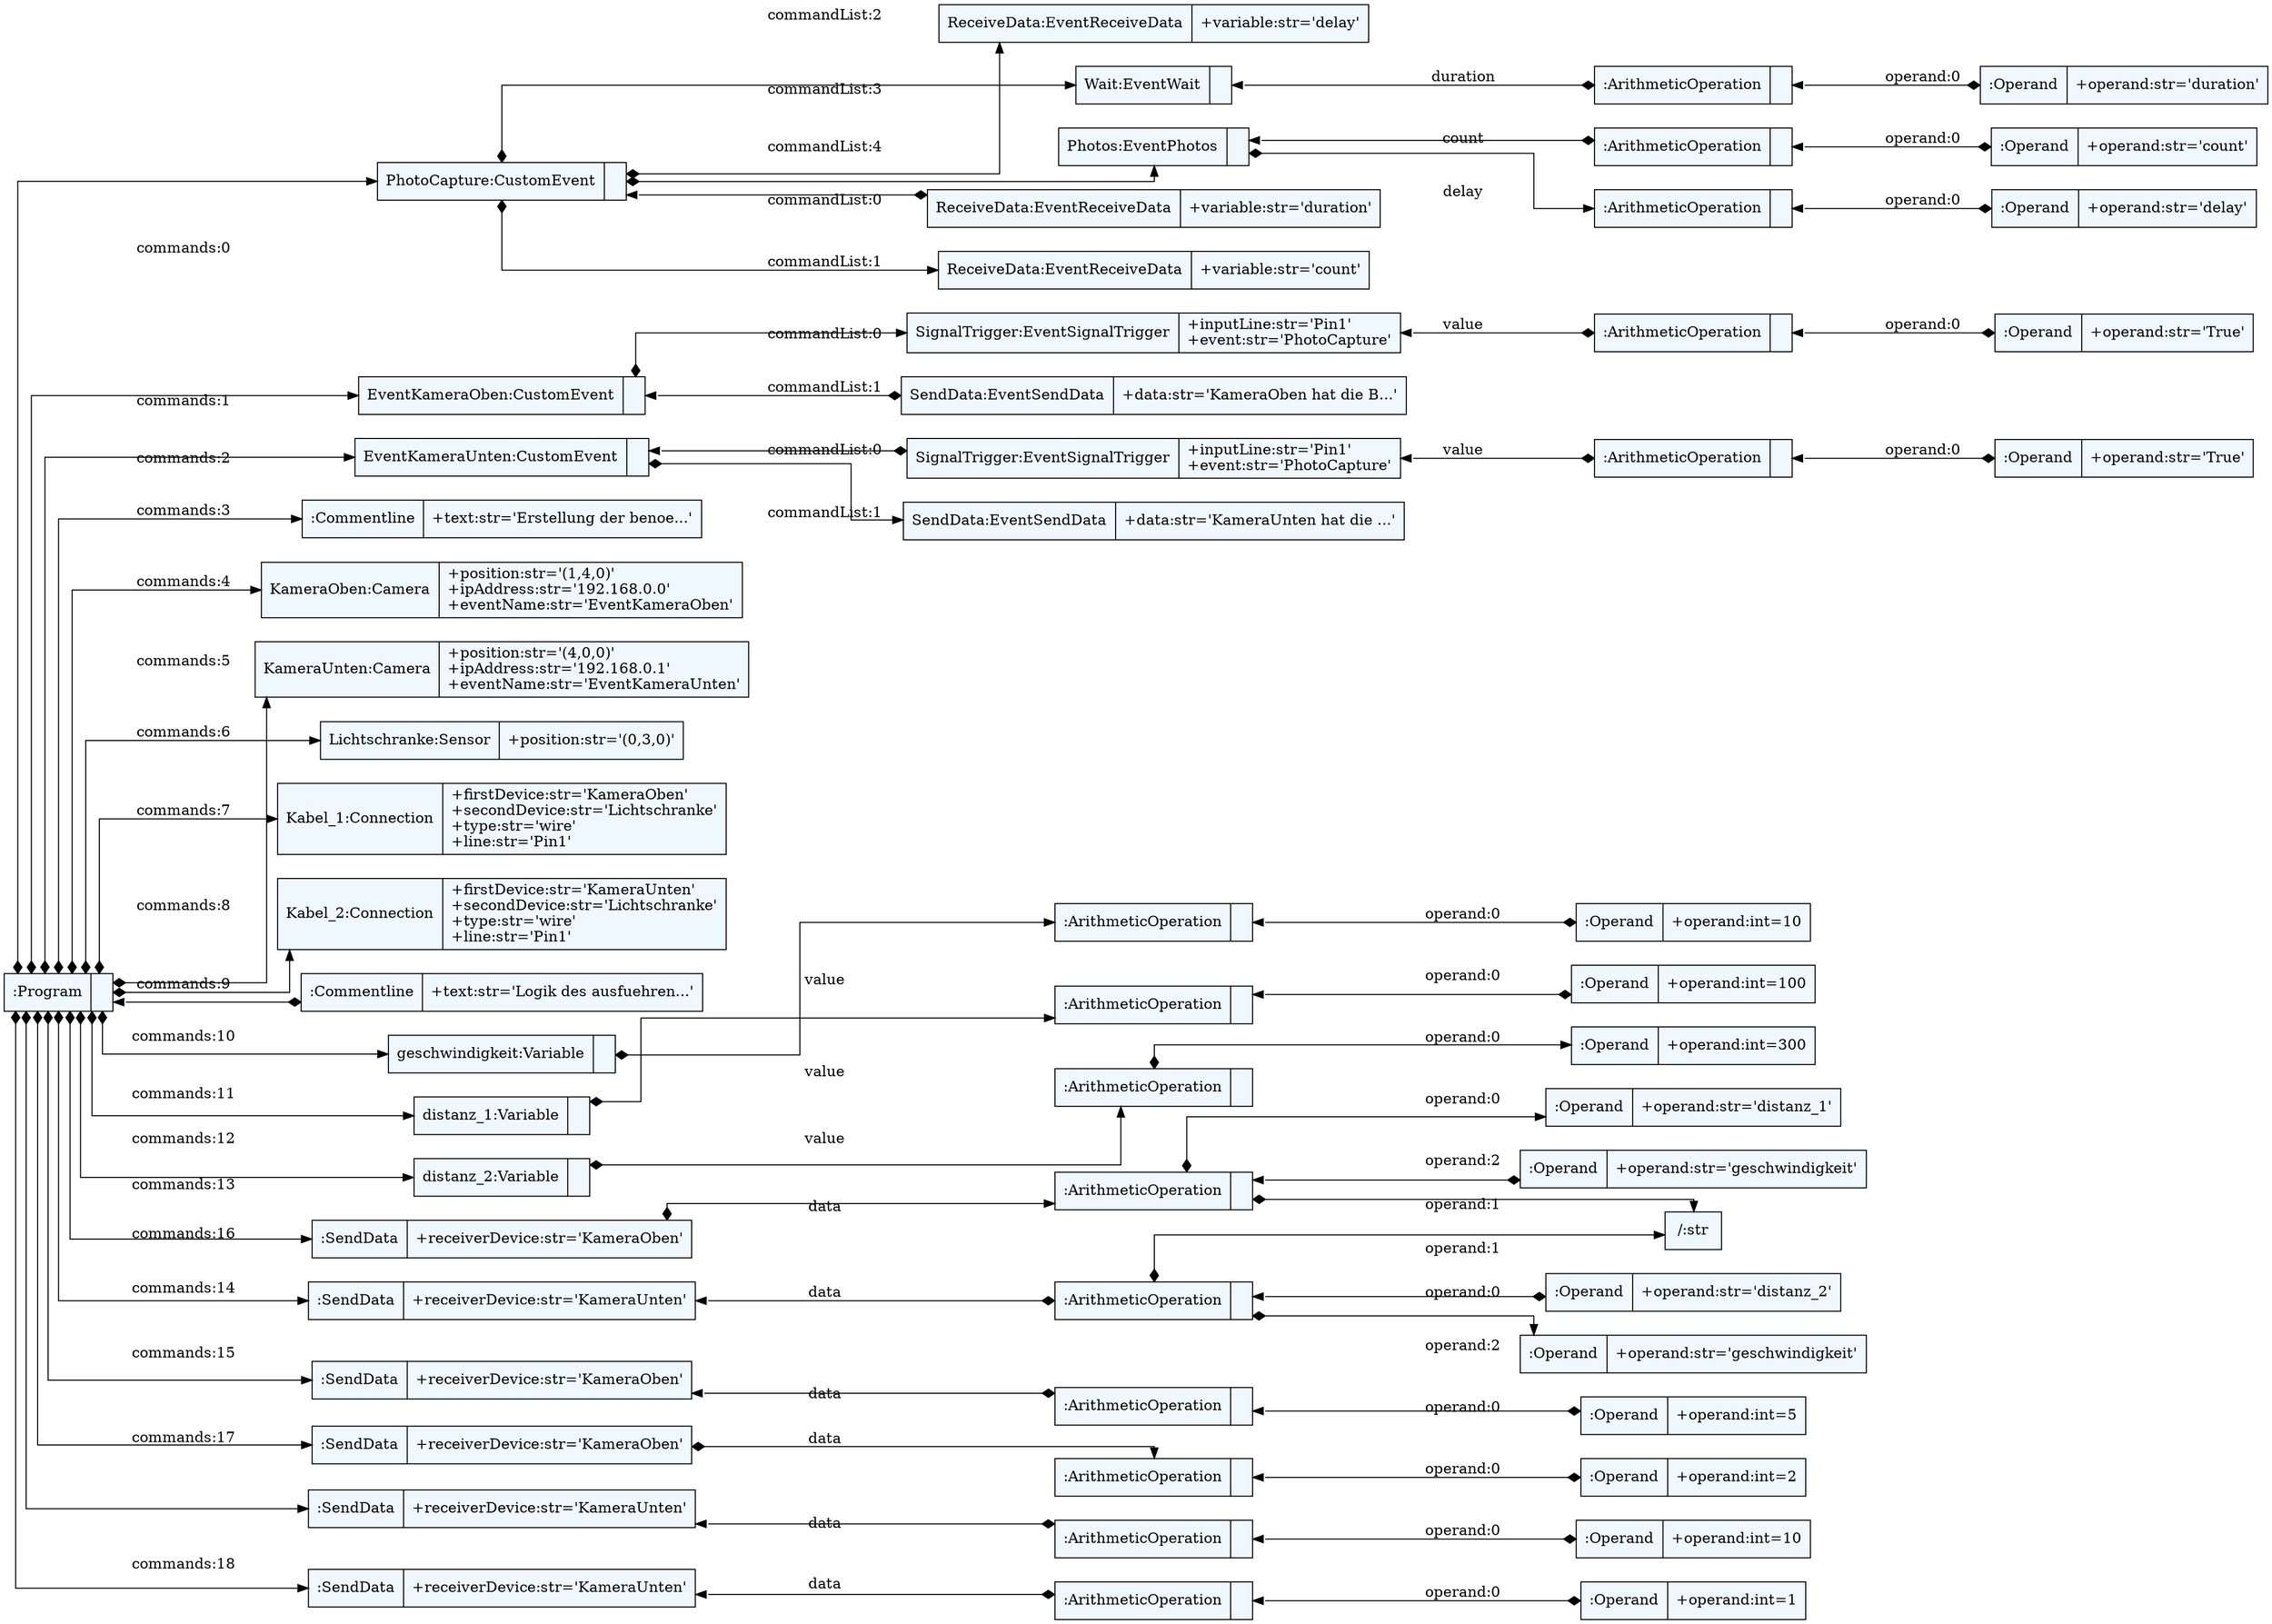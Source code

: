 
    digraph textX {
    fontname = "Bitstream Vera Sans"
    fontsize = 8
    graph [splines=ortho, nodesep=1,  rankdir=LR]
    node[
        shape=record,
        style=filled,
        fillcolor=aliceblue
    ]
    nodesep = 0.3
    edge[dir=black,arrowtail=empty]


2710234311152 -> 2710234312592 [label="commands:0" arrowtail=diamond dir=both]
2710234312592 -> 2710234304768 [label="commandList:0" arrowtail=diamond dir=both]
2710234304768[label="{ReceiveData:EventReceiveData|+variable:str='duration'\l}"]
2710234312592 -> 2710234312160 [label="commandList:1" arrowtail=diamond dir=both]
2710234312160[label="{ReceiveData:EventReceiveData|+variable:str='count'\l}"]
2710234312592 -> 2710234311968 [label="commandList:2" arrowtail=diamond dir=both]
2710234311968[label="{ReceiveData:EventReceiveData|+variable:str='delay'\l}"]
2710234312592 -> 2710234311920 [label="commandList:3" arrowtail=diamond dir=both]
2710234311920 -> 2710234312256 [label="duration" arrowtail=diamond dir=both]
2710234312256 -> 2710234304816 [label="operand:0" arrowtail=diamond dir=both]
2710234304816[label="{:Operand|+operand:str='duration'\l}"]
2710234312256[label="{:ArithmeticOperation|}"]
2710234311920[label="{Wait:EventWait|}"]
2710234312592 -> 2710234302416 [label="commandList:4" arrowtail=diamond dir=both]
2710234302416 -> 2710234304576 [label="count" arrowtail=diamond dir=both]
2710234304576 -> 2710234305440 [label="operand:0" arrowtail=diamond dir=both]
2710234305440[label="{:Operand|+operand:str='count'\l}"]
2710234304576[label="{:ArithmeticOperation|}"]
2710234302416 -> 2710234312496 [label="delay" arrowtail=diamond dir=both]
2710234312496 -> 2710234313600 [label="operand:0" arrowtail=diamond dir=both]
2710234313600[label="{:Operand|+operand:str='delay'\l}"]
2710234312496[label="{:ArithmeticOperation|}"]
2710234302416[label="{Photos:EventPhotos|}"]
2710234312592[label="{PhotoCapture:CustomEvent|}"]
2710234311152 -> 2710234302128 [label="commands:1" arrowtail=diamond dir=both]
2710234302128 -> 2710234314656 [label="commandList:0" arrowtail=diamond dir=both]
2710234314656 -> 2710234305104 [label="value" arrowtail=diamond dir=both]
2710234305104 -> 2710234306592 [label="operand:0" arrowtail=diamond dir=both]
2710234306592[label="{:Operand|+operand:str='True'\l}"]
2710234305104[label="{:ArithmeticOperation|}"]
2710234314656[label="{SignalTrigger:EventSignalTrigger|+inputLine:str='Pin1'\l+event:str='PhotoCapture'\l}"]
2710234302128 -> 2710234311824 [label="commandList:1" arrowtail=diamond dir=both]
2710234311824[label="{SendData:EventSendData|+data:str='KameraOben hat die B...'\l}"]
2710234302128[label="{EventKameraOben:CustomEvent|}"]
2710234311152 -> 2710202388640 [label="commands:2" arrowtail=diamond dir=both]
2710202388640 -> 2710234314272 [label="commandList:0" arrowtail=diamond dir=both]
2710234314272 -> 2710234306880 [label="value" arrowtail=diamond dir=both]
2710234306880 -> 2710234316336 [label="operand:0" arrowtail=diamond dir=both]
2710234316336[label="{:Operand|+operand:str='True'\l}"]
2710234306880[label="{:ArithmeticOperation|}"]
2710234314272[label="{SignalTrigger:EventSignalTrigger|+inputLine:str='Pin1'\l+event:str='PhotoCapture'\l}"]
2710202388640 -> 2710234305392 [label="commandList:1" arrowtail=diamond dir=both]
2710234305392[label="{SendData:EventSendData|+data:str='KameraUnten hat die ...'\l}"]
2710202388640[label="{EventKameraUnten:CustomEvent|}"]
2710234311152 -> 2710234312064 [label="commands:3" arrowtail=diamond dir=both]
2710234312064[label="{:Commentline|+text:str='Erstellung der benoe...'\l}"]
2710234311152 -> 2710234302752 [label="commands:4" arrowtail=diamond dir=both]
2710234302752[label="{KameraOben:Camera|+position:str='(1,4,0)'\l+ipAddress:str='192.168.0.0'\l+eventName:str='EventKameraOben'\l}"]
2710234311152 -> 2710234314368 [label="commands:5" arrowtail=diamond dir=both]
2710234314368[label="{KameraUnten:Camera|+position:str='(4,0,0)'\l+ipAddress:str='192.168.0.1'\l+eventName:str='EventKameraUnten'\l}"]
2710234311152 -> 2710234307792 [label="commands:6" arrowtail=diamond dir=both]
2710234307792[label="{Lichtschranke:Sensor|+position:str='(0,3,0)'\l}"]
2710234311152 -> 2710234307984 [label="commands:7" arrowtail=diamond dir=both]
2710234307984[label="{Kabel_1:Connection|+firstDevice:str='KameraOben'\l+secondDevice:str='Lichtschranke'\l+type:str='wire'\l+line:str='Pin1'\l}"]
2710234311152 -> 2710234308992 [label="commands:8" arrowtail=diamond dir=both]
2710234308992[label="{Kabel_2:Connection|+firstDevice:str='KameraUnten'\l+secondDevice:str='Lichtschranke'\l+type:str='wire'\l+line:str='Pin1'\l}"]
2710234311152 -> 2710234312448 [label="commands:9" arrowtail=diamond dir=both]
2710234312448[label="{:Commentline|+text:str='Logik des ausfuehren...'\l}"]
2710234311152 -> 2710234313984 [label="commands:10" arrowtail=diamond dir=both]
2710234313984 -> 2710234315328 [label="value" arrowtail=diamond dir=both]
2710234315328 -> 2710233593520 [label="operand:0" arrowtail=diamond dir=both]
2710233593520[label="{:Operand|+operand:int=10\l}"]
2710234315328[label="{:ArithmeticOperation|}"]
2710234313984[label="{geschwindigkeit:Variable|}"]
2710234311152 -> 2710234316672 [label="commands:11" arrowtail=diamond dir=both]
2710234316672 -> 2710233594864 [label="value" arrowtail=diamond dir=both]
2710233594864 -> 2710234402400 [label="operand:0" arrowtail=diamond dir=both]
2710234402400[label="{:Operand|+operand:int=100\l}"]
2710233594864[label="{:ArithmeticOperation|}"]
2710234316672[label="{distanz_1:Variable|}"]
2710234311152 -> 2710234310672 [label="commands:12" arrowtail=diamond dir=both]
2710234310672 -> 2710234413056 [label="value" arrowtail=diamond dir=both]
2710234413056 -> 2710234412672 [label="operand:0" arrowtail=diamond dir=both]
2710234412672[label="{:Operand|+operand:int=300\l}"]
2710234413056[label="{:ArithmeticOperation|}"]
2710234310672[label="{distanz_2:Variable|}"]
2710234311152 -> 2710234411232 [label="commands:13" arrowtail=diamond dir=both]
2710234411232 -> 2710234411184 [label="data" arrowtail=diamond dir=both]
2710234411184 -> 2710234412288 [label="operand:0" arrowtail=diamond dir=both]
2710234412288[label="{:Operand|+operand:str='distanz_1'\l}"]
2710234411184 -> "/:str" [label="operand:1" arrowtail=diamond dir=both]
2710234411184 -> 2710234415072 [label="operand:2" arrowtail=diamond dir=both]
2710234415072[label="{:Operand|+operand:str='geschwindigkeit'\l}"]
2710234411184[label="{:ArithmeticOperation|}"]
2710234411232[label="{:SendData|+receiverDevice:str='KameraOben'\l}"]
2710234311152 -> 2710234412912 [label="commands:14" arrowtail=diamond dir=both]
2710234412912 -> 2710234405424 [label="data" arrowtail=diamond dir=both]
2710234405424 -> 2710234408544 [label="operand:0" arrowtail=diamond dir=both]
2710234408544[label="{:Operand|+operand:int=5\l}"]
2710234405424[label="{:ArithmeticOperation|}"]
2710234412912[label="{:SendData|+receiverDevice:str='KameraOben'\l}"]
2710234311152 -> 2710234414400 [label="commands:15" arrowtail=diamond dir=both]
2710234414400 -> 2710234414304 [label="data" arrowtail=diamond dir=both]
2710234414304 -> 2710234407920 [label="operand:0" arrowtail=diamond dir=both]
2710234407920[label="{:Operand|+operand:int=2\l}"]
2710234414304[label="{:ArithmeticOperation|}"]
2710234414400[label="{:SendData|+receiverDevice:str='KameraOben'\l}"]
2710234311152 -> 2710234410752 [label="commands:16" arrowtail=diamond dir=both]
2710234410752 -> 2710234408160 [label="data" arrowtail=diamond dir=both]
2710234408160 -> 2710234406240 [label="operand:0" arrowtail=diamond dir=both]
2710234406240[label="{:Operand|+operand:str='distanz_2'\l}"]
2710234408160 -> "/:str" [label="operand:1" arrowtail=diamond dir=both]
2710234408160 -> 2710234401104 [label="operand:2" arrowtail=diamond dir=both]
2710234401104[label="{:Operand|+operand:str='geschwindigkeit'\l}"]
2710234408160[label="{:ArithmeticOperation|}"]
2710234410752[label="{:SendData|+receiverDevice:str='KameraUnten'\l}"]
2710234311152 -> 2710234414160 [label="commands:17" arrowtail=diamond dir=both]
2710234414160 -> 2710234406432 [label="data" arrowtail=diamond dir=both]
2710234406432 -> 2710234405232 [label="operand:0" arrowtail=diamond dir=both]
2710234405232[label="{:Operand|+operand:int=10\l}"]
2710234406432[label="{:ArithmeticOperation|}"]
2710234414160[label="{:SendData|+receiverDevice:str='KameraUnten'\l}"]
2710234311152 -> 2710234408400 [label="commands:18" arrowtail=diamond dir=both]
2710234408400 -> 2710234401968 [label="data" arrowtail=diamond dir=both]
2710234401968 -> 2710234403648 [label="operand:0" arrowtail=diamond dir=both]
2710234403648[label="{:Operand|+operand:int=1\l}"]
2710234401968[label="{:ArithmeticOperation|}"]
2710234408400[label="{:SendData|+receiverDevice:str='KameraUnten'\l}"]
2710234311152[label="{:Program|}"]

}
